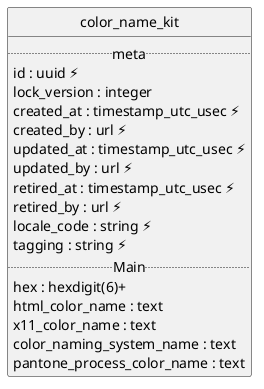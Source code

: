 @startuml uml
skinparam monochrome true
skinparam linetype ortho
hide circle

entity color_name_kit {
  .. meta ..
  id : uuid ⚡
  lock_version : integer
  created_at : timestamp_utc_usec ⚡
  created_by : url ⚡
  updated_at : timestamp_utc_usec ⚡
  updated_by : url ⚡
  retired_at : timestamp_utc_usec ⚡
  retired_by : url ⚡
  locale_code : string ⚡
  tagging : string ⚡
  .. Main ..
  hex : hexdigit(6)+
  html_color_name : text
  x11_color_name : text
  color_naming_system_name : text
  pantone_process_color_name : text
}

@enduml
